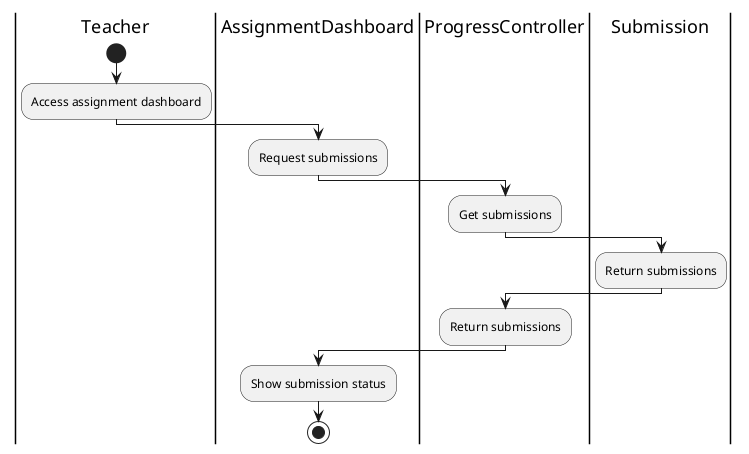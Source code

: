 @startuml ViewStudentSubmissions
|Teacher|
start
:Access assignment dashboard;
|AssignmentDashboard|
:Request submissions;
|ProgressController|
:Get submissions;
|Submission|
:Return submissions;
|ProgressController|
:Return submissions;
|AssignmentDashboard|
:Show submission status;
stop
@enduml